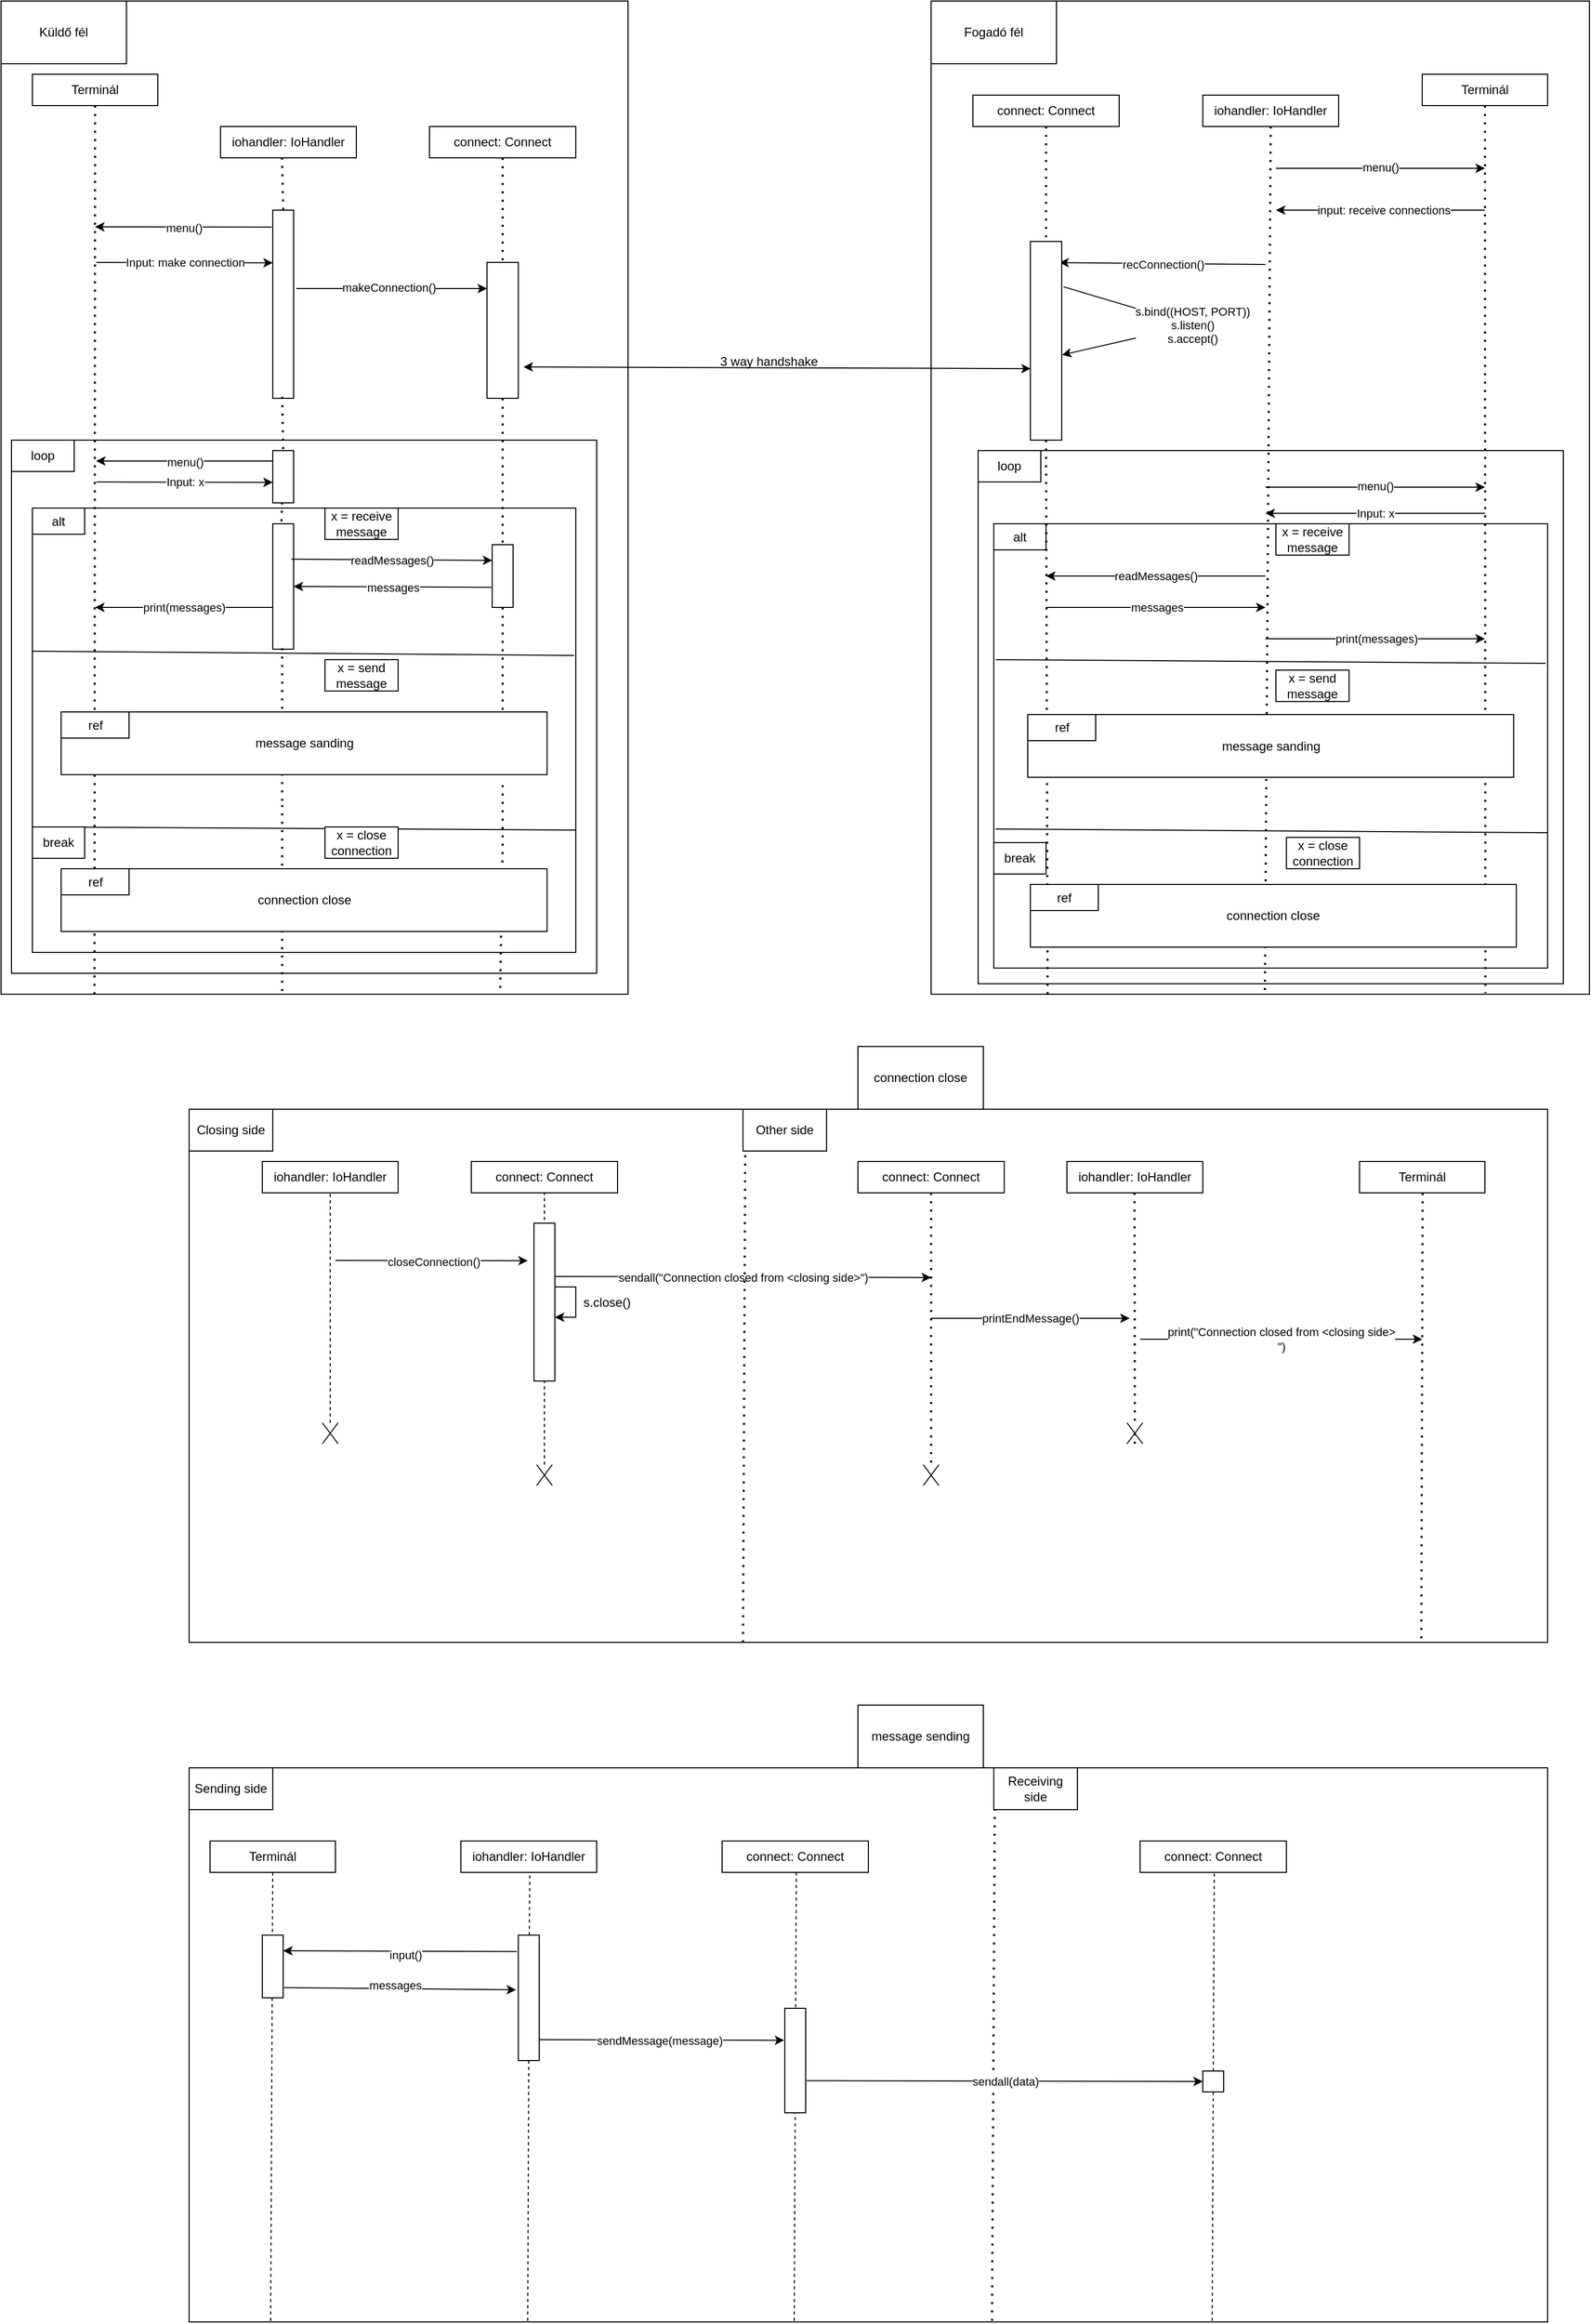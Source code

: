 <mxfile version="21.6.3" type="device">
  <diagram name="1 oldal" id="bjglPSq-h_09pcXqKlRi">
    <mxGraphModel dx="2423" dy="797" grid="1" gridSize="10" guides="1" tooltips="1" connect="1" arrows="1" fold="1" page="1" pageScale="1" pageWidth="827" pageHeight="1169" math="0" shadow="0">
      <root>
        <mxCell id="0" />
        <mxCell id="1" parent="0" />
        <mxCell id="cQ1U2qkj2wgF4tQswfhA-1" value="" style="rounded=0;whiteSpace=wrap;html=1;" parent="1" vertex="1">
          <mxGeometry x="-200" y="40" width="600" height="950" as="geometry" />
        </mxCell>
        <mxCell id="cQ1U2qkj2wgF4tQswfhA-2" value="" style="rounded=0;whiteSpace=wrap;html=1;" parent="1" vertex="1">
          <mxGeometry x="690" y="40" width="630" height="950" as="geometry" />
        </mxCell>
        <mxCell id="cQ1U2qkj2wgF4tQswfhA-3" value="Küldő fél" style="rounded=0;whiteSpace=wrap;html=1;" parent="1" vertex="1">
          <mxGeometry x="-200" y="40" width="120" height="60" as="geometry" />
        </mxCell>
        <mxCell id="cQ1U2qkj2wgF4tQswfhA-4" value="Fogadó fél" style="rounded=0;whiteSpace=wrap;html=1;" parent="1" vertex="1">
          <mxGeometry x="690" y="40" width="120" height="60" as="geometry" />
        </mxCell>
        <mxCell id="cQ1U2qkj2wgF4tQswfhA-5" value="connect: Connect" style="rounded=0;whiteSpace=wrap;html=1;" parent="1" vertex="1">
          <mxGeometry x="730" y="130" width="140" height="30" as="geometry" />
        </mxCell>
        <mxCell id="cQ1U2qkj2wgF4tQswfhA-6" value="iohandler: IoHandler" style="rounded=0;whiteSpace=wrap;html=1;" parent="1" vertex="1">
          <mxGeometry x="950" y="130" width="130" height="30" as="geometry" />
        </mxCell>
        <mxCell id="cQ1U2qkj2wgF4tQswfhA-7" value="iohandler: IoHandler" style="rounded=0;whiteSpace=wrap;html=1;" parent="1" vertex="1">
          <mxGeometry x="10" y="160" width="130" height="30" as="geometry" />
        </mxCell>
        <mxCell id="cQ1U2qkj2wgF4tQswfhA-8" value="connect: Connect" style="rounded=0;whiteSpace=wrap;html=1;" parent="1" vertex="1">
          <mxGeometry x="210" y="160" width="140" height="30" as="geometry" />
        </mxCell>
        <mxCell id="cQ1U2qkj2wgF4tQswfhA-13" value="Terminál" style="rounded=0;whiteSpace=wrap;html=1;" parent="1" vertex="1">
          <mxGeometry x="-170" y="110" width="120" height="30" as="geometry" />
        </mxCell>
        <mxCell id="cQ1U2qkj2wgF4tQswfhA-14" value="Terminál" style="rounded=0;whiteSpace=wrap;html=1;" parent="1" vertex="1">
          <mxGeometry x="1160" y="110" width="120" height="30" as="geometry" />
        </mxCell>
        <mxCell id="cQ1U2qkj2wgF4tQswfhA-18" value="" style="endArrow=classic;html=1;rounded=0;exitX=-0.05;exitY=0.09;exitDx=0;exitDy=0;exitPerimeter=0;" parent="1" source="3G_LaX2ZvWMx2ix2AxAq-21" edge="1">
          <mxGeometry relative="1" as="geometry">
            <mxPoint x="70" y="250" as="sourcePoint" />
            <mxPoint x="-110" y="256" as="targetPoint" />
          </mxGeometry>
        </mxCell>
        <mxCell id="cQ1U2qkj2wgF4tQswfhA-19" value="Label" style="edgeLabel;resizable=0;html=1;align=center;verticalAlign=middle;" parent="cQ1U2qkj2wgF4tQswfhA-18" connectable="0" vertex="1">
          <mxGeometry relative="1" as="geometry" />
        </mxCell>
        <mxCell id="cQ1U2qkj2wgF4tQswfhA-20" value="menu()" style="edgeLabel;html=1;align=center;verticalAlign=middle;resizable=0;points=[];" parent="cQ1U2qkj2wgF4tQswfhA-18" vertex="1" connectable="0">
          <mxGeometry y="1" relative="1" as="geometry">
            <mxPoint as="offset" />
          </mxGeometry>
        </mxCell>
        <mxCell id="cQ1U2qkj2wgF4tQswfhA-22" value="" style="endArrow=classic;html=1;rounded=0;exitX=1.124;exitY=0.134;exitDx=0;exitDy=0;exitPerimeter=0;entryX=0;entryY=0.5;entryDx=0;entryDy=0;" parent="1" edge="1">
          <mxGeometry relative="1" as="geometry">
            <mxPoint x="82.48" y="315.04" as="sourcePoint" />
            <mxPoint x="265" y="315" as="targetPoint" />
          </mxGeometry>
        </mxCell>
        <mxCell id="cQ1U2qkj2wgF4tQswfhA-23" value="Label" style="edgeLabel;resizable=0;html=1;align=center;verticalAlign=middle;" parent="cQ1U2qkj2wgF4tQswfhA-22" connectable="0" vertex="1">
          <mxGeometry relative="1" as="geometry" />
        </mxCell>
        <mxCell id="cQ1U2qkj2wgF4tQswfhA-25" value="makeConnection()" style="edgeLabel;html=1;align=center;verticalAlign=middle;resizable=0;points=[];" parent="cQ1U2qkj2wgF4tQswfhA-22" vertex="1" connectable="0">
          <mxGeometry x="-0.002" y="1" relative="1" as="geometry">
            <mxPoint x="-3" as="offset" />
          </mxGeometry>
        </mxCell>
        <mxCell id="cQ1U2qkj2wgF4tQswfhA-32" value="" style="endArrow=classic;html=1;rounded=0;entryX=-0.061;entryY=0.09;entryDx=0;entryDy=0;entryPerimeter=0;" parent="1" edge="1">
          <mxGeometry relative="1" as="geometry">
            <mxPoint x="-108.78" y="290" as="sourcePoint" />
            <mxPoint x="60.0" y="290.4" as="targetPoint" />
          </mxGeometry>
        </mxCell>
        <mxCell id="cQ1U2qkj2wgF4tQswfhA-33" value="Input: make connection" style="edgeLabel;resizable=0;html=1;align=center;verticalAlign=middle;" parent="cQ1U2qkj2wgF4tQswfhA-32" connectable="0" vertex="1">
          <mxGeometry relative="1" as="geometry" />
        </mxCell>
        <mxCell id="cQ1U2qkj2wgF4tQswfhA-36" value="" style="endArrow=none;dashed=1;html=1;dashPattern=1 3;strokeWidth=2;rounded=0;exitX=0.5;exitY=1;exitDx=0;exitDy=0;entryX=0.5;entryY=0;entryDx=0;entryDy=0;" parent="1" source="cQ1U2qkj2wgF4tQswfhA-8" edge="1">
          <mxGeometry width="50" height="50" relative="1" as="geometry">
            <mxPoint x="280" y="190" as="sourcePoint" />
            <mxPoint x="280" y="300" as="targetPoint" />
          </mxGeometry>
        </mxCell>
        <mxCell id="3G_LaX2ZvWMx2ix2AxAq-1" value="" style="endArrow=none;dashed=1;html=1;dashPattern=1 3;strokeWidth=2;rounded=0;exitX=0.5;exitY=1;exitDx=0;exitDy=0;entryX=0.8;entryY=0.94;entryDx=0;entryDy=0;entryPerimeter=0;" parent="1" target="cQ1U2qkj2wgF4tQswfhA-38" edge="1">
          <mxGeometry width="50" height="50" relative="1" as="geometry">
            <mxPoint x="280" y="330" as="sourcePoint" />
            <mxPoint x="280" y="830" as="targetPoint" />
          </mxGeometry>
        </mxCell>
        <mxCell id="cQ1U2qkj2wgF4tQswfhA-38" value="" style="rounded=0;whiteSpace=wrap;html=1;" parent="1" vertex="1">
          <mxGeometry x="265" y="290" width="30" height="130" as="geometry" />
        </mxCell>
        <mxCell id="3G_LaX2ZvWMx2ix2AxAq-2" value="" style="endArrow=classic;html=1;rounded=0;" parent="1" edge="1">
          <mxGeometry relative="1" as="geometry">
            <mxPoint x="1020" y="200" as="sourcePoint" />
            <mxPoint x="1220" y="200" as="targetPoint" />
          </mxGeometry>
        </mxCell>
        <mxCell id="3G_LaX2ZvWMx2ix2AxAq-3" value="Label" style="edgeLabel;resizable=0;html=1;align=center;verticalAlign=middle;" parent="3G_LaX2ZvWMx2ix2AxAq-2" connectable="0" vertex="1">
          <mxGeometry relative="1" as="geometry" />
        </mxCell>
        <mxCell id="3G_LaX2ZvWMx2ix2AxAq-4" value="menu()" style="edgeLabel;html=1;align=center;verticalAlign=middle;resizable=0;points=[];" parent="3G_LaX2ZvWMx2ix2AxAq-2" vertex="1" connectable="0">
          <mxGeometry y="1" relative="1" as="geometry">
            <mxPoint as="offset" />
          </mxGeometry>
        </mxCell>
        <mxCell id="3G_LaX2ZvWMx2ix2AxAq-5" value="" style="endArrow=classic;html=1;rounded=0;" parent="1" edge="1">
          <mxGeometry relative="1" as="geometry">
            <mxPoint x="1220" y="240" as="sourcePoint" />
            <mxPoint x="1020" y="240" as="targetPoint" />
          </mxGeometry>
        </mxCell>
        <mxCell id="3G_LaX2ZvWMx2ix2AxAq-6" value="Label" style="edgeLabel;resizable=0;html=1;align=center;verticalAlign=middle;" parent="3G_LaX2ZvWMx2ix2AxAq-5" connectable="0" vertex="1">
          <mxGeometry relative="1" as="geometry" />
        </mxCell>
        <mxCell id="3G_LaX2ZvWMx2ix2AxAq-7" value="input: receive connections" style="edgeLabel;html=1;align=center;verticalAlign=middle;resizable=0;points=[];" parent="3G_LaX2ZvWMx2ix2AxAq-5" vertex="1" connectable="0">
          <mxGeometry x="-0.025" relative="1" as="geometry">
            <mxPoint as="offset" />
          </mxGeometry>
        </mxCell>
        <mxCell id="3G_LaX2ZvWMx2ix2AxAq-8" value="" style="endArrow=classic;html=1;rounded=0;entryX=0.929;entryY=0.106;entryDx=0;entryDy=0;entryPerimeter=0;" parent="1" target="3G_LaX2ZvWMx2ix2AxAq-11" edge="1">
          <mxGeometry relative="1" as="geometry">
            <mxPoint x="1010" y="292" as="sourcePoint" />
            <mxPoint x="820" y="280" as="targetPoint" />
          </mxGeometry>
        </mxCell>
        <mxCell id="3G_LaX2ZvWMx2ix2AxAq-9" value="Label" style="edgeLabel;resizable=0;html=1;align=center;verticalAlign=middle;" parent="3G_LaX2ZvWMx2ix2AxAq-8" connectable="0" vertex="1">
          <mxGeometry relative="1" as="geometry" />
        </mxCell>
        <mxCell id="3G_LaX2ZvWMx2ix2AxAq-10" value="recConnection()" style="edgeLabel;html=1;align=center;verticalAlign=middle;resizable=0;points=[];" parent="3G_LaX2ZvWMx2ix2AxAq-8" vertex="1" connectable="0">
          <mxGeometry x="-0.002" y="1" relative="1" as="geometry">
            <mxPoint as="offset" />
          </mxGeometry>
        </mxCell>
        <mxCell id="3G_LaX2ZvWMx2ix2AxAq-12" value="" style="endArrow=none;dashed=1;html=1;dashPattern=1 3;strokeWidth=2;rounded=0;exitX=0.5;exitY=1;exitDx=0;exitDy=0;entryX=0.5;entryY=0;entryDx=0;entryDy=0;" parent="1" source="cQ1U2qkj2wgF4tQswfhA-5" target="3G_LaX2ZvWMx2ix2AxAq-11" edge="1">
          <mxGeometry width="50" height="50" relative="1" as="geometry">
            <mxPoint x="800" y="160" as="sourcePoint" />
            <mxPoint x="800" y="810" as="targetPoint" />
          </mxGeometry>
        </mxCell>
        <mxCell id="3G_LaX2ZvWMx2ix2AxAq-11" value="" style="rounded=0;whiteSpace=wrap;html=1;" parent="1" vertex="1">
          <mxGeometry x="785" y="270" width="30" height="190" as="geometry" />
        </mxCell>
        <mxCell id="3G_LaX2ZvWMx2ix2AxAq-15" value="" style="endArrow=classic;html=1;rounded=0;exitX=1.057;exitY=0.228;exitDx=0;exitDy=0;exitPerimeter=0;entryX=1.01;entryY=0.571;entryDx=0;entryDy=0;entryPerimeter=0;" parent="1" source="3G_LaX2ZvWMx2ix2AxAq-11" target="3G_LaX2ZvWMx2ix2AxAq-11" edge="1">
          <mxGeometry relative="1" as="geometry">
            <mxPoint x="510" y="290" as="sourcePoint" />
            <mxPoint x="610" y="290" as="targetPoint" />
            <Array as="points">
              <mxPoint x="940" y="350" />
            </Array>
          </mxGeometry>
        </mxCell>
        <mxCell id="3G_LaX2ZvWMx2ix2AxAq-16" value="s.bind((HOST, PORT))&lt;br&gt;s.listen()&lt;br&gt;s.accept()" style="edgeLabel;resizable=0;html=1;align=center;verticalAlign=middle;" parent="3G_LaX2ZvWMx2ix2AxAq-15" connectable="0" vertex="1">
          <mxGeometry relative="1" as="geometry" />
        </mxCell>
        <mxCell id="3G_LaX2ZvWMx2ix2AxAq-17" value="" style="endArrow=classic;startArrow=classic;html=1;rounded=0;entryX=0.01;entryY=0.64;entryDx=0;entryDy=0;entryPerimeter=0;" parent="1" target="3G_LaX2ZvWMx2ix2AxAq-11" edge="1">
          <mxGeometry width="50" height="50" relative="1" as="geometry">
            <mxPoint x="300" y="390" as="sourcePoint" />
            <mxPoint x="780" y="393" as="targetPoint" />
          </mxGeometry>
        </mxCell>
        <mxCell id="3G_LaX2ZvWMx2ix2AxAq-18" value="3 way handshake" style="text;html=1;strokeColor=none;fillColor=none;align=center;verticalAlign=middle;whiteSpace=wrap;rounded=0;" parent="1" vertex="1">
          <mxGeometry x="480" y="370" width="110" height="30" as="geometry" />
        </mxCell>
        <mxCell id="3G_LaX2ZvWMx2ix2AxAq-22" value="" style="endArrow=none;dashed=1;html=1;dashPattern=1 3;strokeWidth=2;rounded=0;exitX=0.453;exitY=0.992;exitDx=0;exitDy=0;exitPerimeter=0;entryX=0.5;entryY=0;entryDx=0;entryDy=0;" parent="1" source="cQ1U2qkj2wgF4tQswfhA-7" target="3G_LaX2ZvWMx2ix2AxAq-21" edge="1">
          <mxGeometry width="50" height="50" relative="1" as="geometry">
            <mxPoint x="69" y="190" as="sourcePoint" />
            <mxPoint x="69" y="839.68" as="targetPoint" />
          </mxGeometry>
        </mxCell>
        <mxCell id="3G_LaX2ZvWMx2ix2AxAq-21" value="" style="rounded=0;whiteSpace=wrap;html=1;" parent="1" vertex="1">
          <mxGeometry x="60" y="240" width="20" height="180" as="geometry" />
        </mxCell>
        <mxCell id="3G_LaX2ZvWMx2ix2AxAq-35" value="" style="rounded=0;whiteSpace=wrap;html=1;" parent="1" vertex="1">
          <mxGeometry x="-190" y="460" width="560" height="510" as="geometry" />
        </mxCell>
        <mxCell id="3G_LaX2ZvWMx2ix2AxAq-36" value="loop" style="rounded=0;whiteSpace=wrap;html=1;" parent="1" vertex="1">
          <mxGeometry x="-190" y="460" width="60" height="30" as="geometry" />
        </mxCell>
        <mxCell id="3G_LaX2ZvWMx2ix2AxAq-39" value="" style="endArrow=none;dashed=1;html=1;dashPattern=1 3;strokeWidth=2;rounded=0;exitX=0.453;exitY=0.992;exitDx=0;exitDy=0;exitPerimeter=0;entryX=0.178;entryY=0.952;entryDx=0;entryDy=0;entryPerimeter=0;" parent="1" source="3G_LaX2ZvWMx2ix2AxAq-21" target="3G_LaX2ZvWMx2ix2AxAq-38" edge="1">
          <mxGeometry width="50" height="50" relative="1" as="geometry">
            <mxPoint x="69" y="419" as="sourcePoint" />
            <mxPoint x="69" y="839.68" as="targetPoint" />
            <Array as="points">
              <mxPoint x="70" y="470" />
            </Array>
          </mxGeometry>
        </mxCell>
        <mxCell id="3G_LaX2ZvWMx2ix2AxAq-38" value="" style="rounded=0;whiteSpace=wrap;html=1;" parent="1" vertex="1">
          <mxGeometry x="60" y="470" width="20" height="50" as="geometry" />
        </mxCell>
        <mxCell id="3G_LaX2ZvWMx2ix2AxAq-40" value="" style="endArrow=classic;html=1;rounded=0;exitX=-0.05;exitY=0.09;exitDx=0;exitDy=0;exitPerimeter=0;" parent="1" edge="1">
          <mxGeometry relative="1" as="geometry">
            <mxPoint x="60" y="480" as="sourcePoint" />
            <mxPoint x="-109" y="480" as="targetPoint" />
          </mxGeometry>
        </mxCell>
        <mxCell id="3G_LaX2ZvWMx2ix2AxAq-41" value="Label" style="edgeLabel;resizable=0;html=1;align=center;verticalAlign=middle;" parent="3G_LaX2ZvWMx2ix2AxAq-40" connectable="0" vertex="1">
          <mxGeometry relative="1" as="geometry" />
        </mxCell>
        <mxCell id="3G_LaX2ZvWMx2ix2AxAq-42" value="menu()" style="edgeLabel;html=1;align=center;verticalAlign=middle;resizable=0;points=[];" parent="3G_LaX2ZvWMx2ix2AxAq-40" vertex="1" connectable="0">
          <mxGeometry y="1" relative="1" as="geometry">
            <mxPoint as="offset" />
          </mxGeometry>
        </mxCell>
        <mxCell id="3G_LaX2ZvWMx2ix2AxAq-43" value="" style="endArrow=classic;html=1;rounded=0;entryX=-0.061;entryY=0.09;entryDx=0;entryDy=0;entryPerimeter=0;" parent="1" edge="1">
          <mxGeometry relative="1" as="geometry">
            <mxPoint x="-108.78" y="500" as="sourcePoint" />
            <mxPoint x="60.0" y="500.4" as="targetPoint" />
          </mxGeometry>
        </mxCell>
        <mxCell id="3G_LaX2ZvWMx2ix2AxAq-44" value="Input: x" style="edgeLabel;resizable=0;html=1;align=center;verticalAlign=middle;" parent="3G_LaX2ZvWMx2ix2AxAq-43" connectable="0" vertex="1">
          <mxGeometry relative="1" as="geometry" />
        </mxCell>
        <mxCell id="3G_LaX2ZvWMx2ix2AxAq-45" value="" style="rounded=0;whiteSpace=wrap;html=1;" parent="1" vertex="1">
          <mxGeometry x="-170" y="525" width="520" height="425" as="geometry" />
        </mxCell>
        <mxCell id="cQ1U2qkj2wgF4tQswfhA-15" value="" style="endArrow=none;dashed=1;html=1;dashPattern=1 3;strokeWidth=2;rounded=0;exitX=0.5;exitY=1;exitDx=0;exitDy=0;entryX=0.149;entryY=1.001;entryDx=0;entryDy=0;entryPerimeter=0;" parent="1" source="cQ1U2qkj2wgF4tQswfhA-13" target="cQ1U2qkj2wgF4tQswfhA-1" edge="1">
          <mxGeometry width="50" height="50" relative="1" as="geometry">
            <mxPoint x="79" y="200" as="sourcePoint" />
            <mxPoint x="79" y="849.68" as="targetPoint" />
          </mxGeometry>
        </mxCell>
        <mxCell id="3G_LaX2ZvWMx2ix2AxAq-46" value="" style="endArrow=none;html=1;rounded=0;exitX=0.001;exitY=0.338;exitDx=0;exitDy=0;exitPerimeter=0;entryX=0.998;entryY=0.348;entryDx=0;entryDy=0;entryPerimeter=0;" parent="1" edge="1">
          <mxGeometry width="50" height="50" relative="1" as="geometry">
            <mxPoint x="-170.0" y="661.89" as="sourcePoint" />
            <mxPoint x="348.44" y="665.94" as="targetPoint" />
          </mxGeometry>
        </mxCell>
        <mxCell id="3G_LaX2ZvWMx2ix2AxAq-47" value="" style="endArrow=none;html=1;rounded=0;exitX=0.001;exitY=0.338;exitDx=0;exitDy=0;exitPerimeter=0;entryX=0.998;entryY=0.348;entryDx=0;entryDy=0;entryPerimeter=0;" parent="1" edge="1">
          <mxGeometry width="50" height="50" relative="1" as="geometry">
            <mxPoint x="-168" y="830" as="sourcePoint" />
            <mxPoint x="350" y="833" as="targetPoint" />
          </mxGeometry>
        </mxCell>
        <mxCell id="3G_LaX2ZvWMx2ix2AxAq-48" value="alt" style="rounded=0;whiteSpace=wrap;html=1;" parent="1" vertex="1">
          <mxGeometry x="-170" y="525" width="50" height="25" as="geometry" />
        </mxCell>
        <mxCell id="3G_LaX2ZvWMx2ix2AxAq-50" value="x = receive message" style="rounded=0;whiteSpace=wrap;html=1;" parent="1" vertex="1">
          <mxGeometry x="110" y="525" width="70" height="30" as="geometry" />
        </mxCell>
        <mxCell id="3G_LaX2ZvWMx2ix2AxAq-51" value="x = send message" style="rounded=0;whiteSpace=wrap;html=1;" parent="1" vertex="1">
          <mxGeometry x="110" y="670" width="70" height="30" as="geometry" />
        </mxCell>
        <mxCell id="3G_LaX2ZvWMx2ix2AxAq-52" value="x = close connection" style="rounded=0;whiteSpace=wrap;html=1;" parent="1" vertex="1">
          <mxGeometry x="110" y="830" width="70" height="30" as="geometry" />
        </mxCell>
        <mxCell id="3G_LaX2ZvWMx2ix2AxAq-54" value="" style="endArrow=none;dashed=1;html=1;dashPattern=1 3;strokeWidth=2;rounded=0;exitX=0.453;exitY=0.992;exitDx=0;exitDy=0;exitPerimeter=0;" parent="1" edge="1">
          <mxGeometry width="50" height="50" relative="1" as="geometry">
            <mxPoint x="69.06" y="809.04" as="sourcePoint" />
            <mxPoint x="69" y="990" as="targetPoint" />
          </mxGeometry>
        </mxCell>
        <mxCell id="3G_LaX2ZvWMx2ix2AxAq-59" value="break" style="rounded=0;whiteSpace=wrap;html=1;" parent="1" vertex="1">
          <mxGeometry x="-170" y="830" width="50" height="30" as="geometry" />
        </mxCell>
        <mxCell id="3G_LaX2ZvWMx2ix2AxAq-62" value="" style="endArrow=none;dashed=1;html=1;dashPattern=1 3;strokeWidth=2;rounded=0;exitX=0.453;exitY=0.992;exitDx=0;exitDy=0;exitPerimeter=0;entryX=0.178;entryY=0.952;entryDx=0;entryDy=0;entryPerimeter=0;" parent="1" source="3G_LaX2ZvWMx2ix2AxAq-38" target="3G_LaX2ZvWMx2ix2AxAq-61" edge="1">
          <mxGeometry width="50" height="50" relative="1" as="geometry">
            <mxPoint x="69" y="520" as="sourcePoint" />
            <mxPoint x="69" y="917" as="targetPoint" />
          </mxGeometry>
        </mxCell>
        <mxCell id="3G_LaX2ZvWMx2ix2AxAq-61" value="" style="rounded=0;whiteSpace=wrap;html=1;" parent="1" vertex="1">
          <mxGeometry x="60" y="540" width="20" height="120" as="geometry" />
        </mxCell>
        <mxCell id="3G_LaX2ZvWMx2ix2AxAq-66" value="" style="endArrow=classic;html=1;rounded=0;exitX=0.893;exitY=0.282;exitDx=0;exitDy=0;exitPerimeter=0;entryX=0;entryY=0.25;entryDx=0;entryDy=0;" parent="1" source="3G_LaX2ZvWMx2ix2AxAq-61" target="3G_LaX2ZvWMx2ix2AxAq-77" edge="1">
          <mxGeometry relative="1" as="geometry">
            <mxPoint x="360" y="560" as="sourcePoint" />
            <mxPoint x="280" y="574" as="targetPoint" />
          </mxGeometry>
        </mxCell>
        <mxCell id="3G_LaX2ZvWMx2ix2AxAq-67" value="readMessages()" style="edgeLabel;resizable=0;html=1;align=center;verticalAlign=middle;" parent="3G_LaX2ZvWMx2ix2AxAq-66" connectable="0" vertex="1">
          <mxGeometry relative="1" as="geometry" />
        </mxCell>
        <mxCell id="3G_LaX2ZvWMx2ix2AxAq-68" value="" style="endArrow=classic;html=1;rounded=0;entryX=1;entryY=0.5;entryDx=0;entryDy=0;exitX=-0.036;exitY=0.679;exitDx=0;exitDy=0;exitPerimeter=0;" parent="1" source="3G_LaX2ZvWMx2ix2AxAq-77" target="3G_LaX2ZvWMx2ix2AxAq-61" edge="1">
          <mxGeometry relative="1" as="geometry">
            <mxPoint x="280" y="600" as="sourcePoint" />
            <mxPoint x="460" y="560" as="targetPoint" />
          </mxGeometry>
        </mxCell>
        <mxCell id="3G_LaX2ZvWMx2ix2AxAq-69" value="Label" style="edgeLabel;resizable=0;html=1;align=center;verticalAlign=middle;" parent="3G_LaX2ZvWMx2ix2AxAq-68" connectable="0" vertex="1">
          <mxGeometry relative="1" as="geometry" />
        </mxCell>
        <mxCell id="3G_LaX2ZvWMx2ix2AxAq-70" value="messages" style="edgeLabel;html=1;align=center;verticalAlign=middle;resizable=0;points=[];" parent="3G_LaX2ZvWMx2ix2AxAq-68" vertex="1" connectable="0">
          <mxGeometry x="0.004" relative="1" as="geometry">
            <mxPoint as="offset" />
          </mxGeometry>
        </mxCell>
        <mxCell id="3G_LaX2ZvWMx2ix2AxAq-74" value="" style="endArrow=classic;html=1;rounded=0;entryX=1;entryY=0.5;entryDx=0;entryDy=0;" parent="1" edge="1">
          <mxGeometry relative="1" as="geometry">
            <mxPoint x="60" y="620" as="sourcePoint" />
            <mxPoint x="-110" y="620" as="targetPoint" />
          </mxGeometry>
        </mxCell>
        <mxCell id="3G_LaX2ZvWMx2ix2AxAq-75" value="Label" style="edgeLabel;resizable=0;html=1;align=center;verticalAlign=middle;" parent="3G_LaX2ZvWMx2ix2AxAq-74" connectable="0" vertex="1">
          <mxGeometry relative="1" as="geometry" />
        </mxCell>
        <mxCell id="3G_LaX2ZvWMx2ix2AxAq-76" value="print(messages)" style="edgeLabel;html=1;align=center;verticalAlign=middle;resizable=0;points=[];" parent="3G_LaX2ZvWMx2ix2AxAq-74" vertex="1" connectable="0">
          <mxGeometry x="0.004" relative="1" as="geometry">
            <mxPoint as="offset" />
          </mxGeometry>
        </mxCell>
        <mxCell id="3G_LaX2ZvWMx2ix2AxAq-78" value="" style="endArrow=none;dashed=1;html=1;dashPattern=1 3;strokeWidth=2;rounded=0;exitX=0.5;exitY=1;exitDx=0;exitDy=0;entryX=0.5;entryY=0;entryDx=0;entryDy=0;" parent="1" source="cQ1U2qkj2wgF4tQswfhA-38" target="3G_LaX2ZvWMx2ix2AxAq-77" edge="1">
          <mxGeometry width="50" height="50" relative="1" as="geometry">
            <mxPoint x="280" y="420" as="sourcePoint" />
            <mxPoint x="280" y="933" as="targetPoint" />
          </mxGeometry>
        </mxCell>
        <mxCell id="3G_LaX2ZvWMx2ix2AxAq-77" value="" style="rounded=0;whiteSpace=wrap;html=1;" parent="1" vertex="1">
          <mxGeometry x="270" y="560" width="20" height="60" as="geometry" />
        </mxCell>
        <mxCell id="3G_LaX2ZvWMx2ix2AxAq-80" value="" style="endArrow=none;dashed=1;html=1;dashPattern=1 3;strokeWidth=2;rounded=0;exitX=0.453;exitY=0.992;exitDx=0;exitDy=0;exitPerimeter=0;" parent="1" source="3G_LaX2ZvWMx2ix2AxAq-61" edge="1">
          <mxGeometry width="50" height="50" relative="1" as="geometry">
            <mxPoint x="69" y="659" as="sourcePoint" />
            <mxPoint x="69" y="810" as="targetPoint" />
          </mxGeometry>
        </mxCell>
        <mxCell id="3G_LaX2ZvWMx2ix2AxAq-84" value="" style="endArrow=none;dashed=1;html=1;dashPattern=1 3;strokeWidth=2;rounded=0;exitX=0.5;exitY=1;exitDx=0;exitDy=0;entryX=0.5;entryY=0;entryDx=0;entryDy=0;" parent="1" source="3G_LaX2ZvWMx2ix2AxAq-77" edge="1">
          <mxGeometry width="50" height="50" relative="1" as="geometry">
            <mxPoint x="280" y="620" as="sourcePoint" />
            <mxPoint x="280" y="730" as="targetPoint" />
          </mxGeometry>
        </mxCell>
        <mxCell id="3G_LaX2ZvWMx2ix2AxAq-96" value="" style="endArrow=none;dashed=1;html=1;dashPattern=1 3;strokeWidth=2;rounded=0;exitX=0.5;exitY=1;exitDx=0;exitDy=0;entryX=0.796;entryY=0.998;entryDx=0;entryDy=0;entryPerimeter=0;" parent="1" edge="1" target="cQ1U2qkj2wgF4tQswfhA-1">
          <mxGeometry width="50" height="50" relative="1" as="geometry">
            <mxPoint x="280" y="790" as="sourcePoint" />
            <mxPoint x="280" y="950" as="targetPoint" />
            <Array as="points">
              <mxPoint x="280" y="850" />
            </Array>
          </mxGeometry>
        </mxCell>
        <mxCell id="3G_LaX2ZvWMx2ix2AxAq-103" value="" style="rounded=0;whiteSpace=wrap;html=1;" parent="1" vertex="1">
          <mxGeometry x="735" y="470" width="560" height="510" as="geometry" />
        </mxCell>
        <mxCell id="3G_LaX2ZvWMx2ix2AxAq-104" value="loop" style="rounded=0;whiteSpace=wrap;html=1;" parent="1" vertex="1">
          <mxGeometry x="735" y="470" width="60" height="30" as="geometry" />
        </mxCell>
        <mxCell id="3G_LaX2ZvWMx2ix2AxAq-105" value="" style="endArrow=classic;html=1;rounded=0;" parent="1" edge="1">
          <mxGeometry relative="1" as="geometry">
            <mxPoint x="1010" y="505" as="sourcePoint" />
            <mxPoint x="1220" y="505" as="targetPoint" />
          </mxGeometry>
        </mxCell>
        <mxCell id="3G_LaX2ZvWMx2ix2AxAq-106" value="Label" style="edgeLabel;resizable=0;html=1;align=center;verticalAlign=middle;" parent="3G_LaX2ZvWMx2ix2AxAq-105" connectable="0" vertex="1">
          <mxGeometry relative="1" as="geometry" />
        </mxCell>
        <mxCell id="3G_LaX2ZvWMx2ix2AxAq-107" value="menu()" style="edgeLabel;html=1;align=center;verticalAlign=middle;resizable=0;points=[];" parent="3G_LaX2ZvWMx2ix2AxAq-105" vertex="1" connectable="0">
          <mxGeometry y="1" relative="1" as="geometry">
            <mxPoint as="offset" />
          </mxGeometry>
        </mxCell>
        <mxCell id="3G_LaX2ZvWMx2ix2AxAq-108" value="" style="endArrow=classic;html=1;rounded=0;" parent="1" edge="1">
          <mxGeometry relative="1" as="geometry">
            <mxPoint x="1220" y="530" as="sourcePoint" />
            <mxPoint x="1010" y="530" as="targetPoint" />
          </mxGeometry>
        </mxCell>
        <mxCell id="3G_LaX2ZvWMx2ix2AxAq-109" value="Input: x" style="edgeLabel;resizable=0;html=1;align=center;verticalAlign=middle;" parent="3G_LaX2ZvWMx2ix2AxAq-108" connectable="0" vertex="1">
          <mxGeometry relative="1" as="geometry" />
        </mxCell>
        <mxCell id="3G_LaX2ZvWMx2ix2AxAq-110" value="" style="rounded=0;whiteSpace=wrap;html=1;" parent="1" vertex="1">
          <mxGeometry x="750" y="540" width="530" height="425" as="geometry" />
        </mxCell>
        <mxCell id="3G_LaX2ZvWMx2ix2AxAq-111" value="alt" style="rounded=0;whiteSpace=wrap;html=1;" parent="1" vertex="1">
          <mxGeometry x="750" y="540" width="50" height="25" as="geometry" />
        </mxCell>
        <mxCell id="3G_LaX2ZvWMx2ix2AxAq-112" value="break" style="rounded=0;whiteSpace=wrap;html=1;" parent="1" vertex="1">
          <mxGeometry x="750" y="845" width="50" height="30" as="geometry" />
        </mxCell>
        <mxCell id="cQ1U2qkj2wgF4tQswfhA-11" value="" style="endArrow=none;dashed=1;html=1;dashPattern=1 3;strokeWidth=2;rounded=0;exitX=0.5;exitY=1;exitDx=0;exitDy=0;entryX=0.177;entryY=1;entryDx=0;entryDy=0;entryPerimeter=0;" parent="1" source="3G_LaX2ZvWMx2ix2AxAq-11" target="cQ1U2qkj2wgF4tQswfhA-2" edge="1">
          <mxGeometry width="50" height="50" relative="1" as="geometry">
            <mxPoint x="9" y="170" as="sourcePoint" />
            <mxPoint x="9" y="860" as="targetPoint" />
          </mxGeometry>
        </mxCell>
        <mxCell id="cQ1U2qkj2wgF4tQswfhA-12" value="" style="endArrow=none;dashed=1;html=1;dashPattern=1 3;strokeWidth=2;rounded=0;exitX=0.5;exitY=1;exitDx=0;exitDy=0;entryX=0.507;entryY=0.999;entryDx=0;entryDy=0;entryPerimeter=0;" parent="1" source="cQ1U2qkj2wgF4tQswfhA-6" target="cQ1U2qkj2wgF4tQswfhA-2" edge="1">
          <mxGeometry width="50" height="50" relative="1" as="geometry">
            <mxPoint x="740" y="160" as="sourcePoint" />
            <mxPoint x="1010" y="829.6" as="targetPoint" />
          </mxGeometry>
        </mxCell>
        <mxCell id="cQ1U2qkj2wgF4tQswfhA-16" value="" style="endArrow=none;dashed=1;html=1;dashPattern=1 3;strokeWidth=2;rounded=0;exitX=0.5;exitY=1;exitDx=0;exitDy=0;entryX=0.842;entryY=0.999;entryDx=0;entryDy=0;entryPerimeter=0;" parent="1" source="cQ1U2qkj2wgF4tQswfhA-14" target="cQ1U2qkj2wgF4tQswfhA-2" edge="1">
          <mxGeometry width="50" height="50" relative="1" as="geometry">
            <mxPoint x="1025" y="160" as="sourcePoint" />
            <mxPoint x="1220" y="810" as="targetPoint" />
          </mxGeometry>
        </mxCell>
        <mxCell id="3G_LaX2ZvWMx2ix2AxAq-113" value="" style="endArrow=none;html=1;rounded=0;exitX=0.004;exitY=0.294;exitDx=0;exitDy=0;exitPerimeter=0;entryX=0.998;entryY=0.348;entryDx=0;entryDy=0;entryPerimeter=0;" parent="1" edge="1">
          <mxGeometry width="50" height="50" relative="1" as="geometry">
            <mxPoint x="751.84" y="670" as="sourcePoint" />
            <mxPoint x="1278.16" y="673.55" as="targetPoint" />
          </mxGeometry>
        </mxCell>
        <mxCell id="3G_LaX2ZvWMx2ix2AxAq-114" value="" style="endArrow=none;html=1;rounded=0;exitX=0.003;exitY=0.687;exitDx=0;exitDy=0;exitPerimeter=0;entryX=0.998;entryY=0.348;entryDx=0;entryDy=0;entryPerimeter=0;" parent="1" source="3G_LaX2ZvWMx2ix2AxAq-110" edge="1">
          <mxGeometry width="50" height="50" relative="1" as="geometry">
            <mxPoint x="762" y="832.56" as="sourcePoint" />
            <mxPoint x="1280" y="835.56" as="targetPoint" />
          </mxGeometry>
        </mxCell>
        <mxCell id="3G_LaX2ZvWMx2ix2AxAq-115" value="x = receive message" style="rounded=0;whiteSpace=wrap;html=1;" parent="1" vertex="1">
          <mxGeometry x="1020" y="540" width="70" height="30" as="geometry" />
        </mxCell>
        <mxCell id="3G_LaX2ZvWMx2ix2AxAq-116" value="x = send message" style="rounded=0;whiteSpace=wrap;html=1;" parent="1" vertex="1">
          <mxGeometry x="1020" y="680" width="70" height="30" as="geometry" />
        </mxCell>
        <mxCell id="3G_LaX2ZvWMx2ix2AxAq-117" value="x = close connection" style="rounded=0;whiteSpace=wrap;html=1;" parent="1" vertex="1">
          <mxGeometry x="1030" y="840" width="70" height="30" as="geometry" />
        </mxCell>
        <mxCell id="3G_LaX2ZvWMx2ix2AxAq-118" value="" style="endArrow=classic;html=1;rounded=0;" parent="1" edge="1">
          <mxGeometry relative="1" as="geometry">
            <mxPoint x="1010" y="590" as="sourcePoint" />
            <mxPoint x="800" y="590" as="targetPoint" />
          </mxGeometry>
        </mxCell>
        <mxCell id="3G_LaX2ZvWMx2ix2AxAq-119" value="readMessages()" style="edgeLabel;resizable=0;html=1;align=center;verticalAlign=middle;" parent="3G_LaX2ZvWMx2ix2AxAq-118" connectable="0" vertex="1">
          <mxGeometry relative="1" as="geometry" />
        </mxCell>
        <mxCell id="3G_LaX2ZvWMx2ix2AxAq-120" value="" style="endArrow=classic;html=1;rounded=0;" parent="1" edge="1">
          <mxGeometry relative="1" as="geometry">
            <mxPoint x="800" y="620" as="sourcePoint" />
            <mxPoint x="1010" y="620" as="targetPoint" />
          </mxGeometry>
        </mxCell>
        <mxCell id="3G_LaX2ZvWMx2ix2AxAq-121" value="Label" style="edgeLabel;resizable=0;html=1;align=center;verticalAlign=middle;" parent="3G_LaX2ZvWMx2ix2AxAq-120" connectable="0" vertex="1">
          <mxGeometry relative="1" as="geometry" />
        </mxCell>
        <mxCell id="3G_LaX2ZvWMx2ix2AxAq-122" value="messages" style="edgeLabel;html=1;align=center;verticalAlign=middle;resizable=0;points=[];" parent="3G_LaX2ZvWMx2ix2AxAq-120" vertex="1" connectable="0">
          <mxGeometry x="0.004" relative="1" as="geometry">
            <mxPoint as="offset" />
          </mxGeometry>
        </mxCell>
        <mxCell id="3G_LaX2ZvWMx2ix2AxAq-123" value="" style="endArrow=classic;html=1;rounded=0;" parent="1" edge="1">
          <mxGeometry relative="1" as="geometry">
            <mxPoint x="1010" y="650" as="sourcePoint" />
            <mxPoint x="1220" y="650" as="targetPoint" />
          </mxGeometry>
        </mxCell>
        <mxCell id="3G_LaX2ZvWMx2ix2AxAq-124" value="Label" style="edgeLabel;resizable=0;html=1;align=center;verticalAlign=middle;" parent="3G_LaX2ZvWMx2ix2AxAq-123" connectable="0" vertex="1">
          <mxGeometry relative="1" as="geometry" />
        </mxCell>
        <mxCell id="3G_LaX2ZvWMx2ix2AxAq-125" value="print(messages)" style="edgeLabel;html=1;align=center;verticalAlign=middle;resizable=0;points=[];" parent="3G_LaX2ZvWMx2ix2AxAq-123" vertex="1" connectable="0">
          <mxGeometry x="0.004" relative="1" as="geometry">
            <mxPoint as="offset" />
          </mxGeometry>
        </mxCell>
        <mxCell id="3G_LaX2ZvWMx2ix2AxAq-132" value="connection close" style="rounded=0;whiteSpace=wrap;html=1;" parent="1" vertex="1">
          <mxGeometry x="785" y="885" width="465" height="60" as="geometry" />
        </mxCell>
        <mxCell id="3G_LaX2ZvWMx2ix2AxAq-133" value="ref" style="rounded=0;whiteSpace=wrap;html=1;" parent="1" vertex="1">
          <mxGeometry x="785" y="885" width="65" height="25" as="geometry" />
        </mxCell>
        <mxCell id="3G_LaX2ZvWMx2ix2AxAq-134" value="" style="rounded=0;whiteSpace=wrap;html=1;" parent="1" vertex="1">
          <mxGeometry x="-20" y="1100" width="1300" height="510" as="geometry" />
        </mxCell>
        <mxCell id="3G_LaX2ZvWMx2ix2AxAq-135" value="connection close" style="rounded=0;whiteSpace=wrap;html=1;" parent="1" vertex="1">
          <mxGeometry x="620" y="1040" width="120" height="60" as="geometry" />
        </mxCell>
        <mxCell id="3G_LaX2ZvWMx2ix2AxAq-146" value="" style="endArrow=classic;html=1;rounded=0;" parent="1" edge="1">
          <mxGeometry relative="1" as="geometry">
            <mxPoint x="330" y="1260" as="sourcePoint" />
            <mxPoint x="690" y="1261" as="targetPoint" />
          </mxGeometry>
        </mxCell>
        <mxCell id="3G_LaX2ZvWMx2ix2AxAq-147" value="sendall(&quot;Connection closed from &amp;lt;closing side&amp;gt;&quot;)" style="edgeLabel;resizable=0;html=1;align=center;verticalAlign=middle;" parent="3G_LaX2ZvWMx2ix2AxAq-146" connectable="0" vertex="1">
          <mxGeometry relative="1" as="geometry" />
        </mxCell>
        <mxCell id="3G_LaX2ZvWMx2ix2AxAq-148" style="edgeStyle=orthogonalEdgeStyle;rounded=0;orthogonalLoop=1;jettySize=auto;html=1;" parent="1" source="3G_LaX2ZvWMx2ix2AxAq-145" target="3G_LaX2ZvWMx2ix2AxAq-145" edge="1">
          <mxGeometry relative="1" as="geometry">
            <Array as="points">
              <mxPoint x="350" y="1270" />
            </Array>
          </mxGeometry>
        </mxCell>
        <mxCell id="3G_LaX2ZvWMx2ix2AxAq-149" value="s.close()" style="text;html=1;strokeColor=none;fillColor=none;align=center;verticalAlign=middle;whiteSpace=wrap;rounded=0;" parent="1" vertex="1">
          <mxGeometry x="350" y="1270" width="60" height="30" as="geometry" />
        </mxCell>
        <mxCell id="3G_LaX2ZvWMx2ix2AxAq-150" value="iohandler: IoHandler" style="rounded=0;whiteSpace=wrap;html=1;" parent="1" vertex="1">
          <mxGeometry x="50" y="1150" width="130" height="30" as="geometry" />
        </mxCell>
        <mxCell id="3G_LaX2ZvWMx2ix2AxAq-151" value="connect: Connect" style="rounded=0;whiteSpace=wrap;html=1;" parent="1" vertex="1">
          <mxGeometry x="250" y="1150" width="140" height="30" as="geometry" />
        </mxCell>
        <mxCell id="3G_LaX2ZvWMx2ix2AxAq-154" value="" style="endArrow=none;dashed=1;html=1;rounded=0;entryX=0.5;entryY=1;entryDx=0;entryDy=0;" parent="1" target="3G_LaX2ZvWMx2ix2AxAq-151" edge="1">
          <mxGeometry width="50" height="50" relative="1" as="geometry">
            <mxPoint x="320" y="1440" as="sourcePoint" />
            <mxPoint x="360" y="1140" as="targetPoint" />
          </mxGeometry>
        </mxCell>
        <mxCell id="3G_LaX2ZvWMx2ix2AxAq-155" value="" style="endArrow=none;dashed=1;html=1;rounded=0;entryX=0.5;entryY=1;entryDx=0;entryDy=0;" parent="1" edge="1" target="3G_LaX2ZvWMx2ix2AxAq-150">
          <mxGeometry width="50" height="50" relative="1" as="geometry">
            <mxPoint x="115" y="1400" as="sourcePoint" />
            <mxPoint x="115.5" y="1199" as="targetPoint" />
          </mxGeometry>
        </mxCell>
        <mxCell id="3G_LaX2ZvWMx2ix2AxAq-159" value="connect: Connect" style="rounded=0;whiteSpace=wrap;html=1;" parent="1" vertex="1">
          <mxGeometry x="620" y="1150" width="140" height="30" as="geometry" />
        </mxCell>
        <mxCell id="3G_LaX2ZvWMx2ix2AxAq-160" value="" style="endArrow=none;dashed=1;html=1;dashPattern=1 3;strokeWidth=2;rounded=0;exitX=0.5;exitY=1;exitDx=0;exitDy=0;" parent="1" source="3G_LaX2ZvWMx2ix2AxAq-159" edge="1">
          <mxGeometry width="50" height="50" relative="1" as="geometry">
            <mxPoint x="690" y="1130" as="sourcePoint" />
            <mxPoint x="690" y="1440" as="targetPoint" />
          </mxGeometry>
        </mxCell>
        <mxCell id="3G_LaX2ZvWMx2ix2AxAq-161" value="" style="endArrow=none;dashed=1;html=1;dashPattern=1 3;strokeWidth=2;rounded=0;entryX=0.532;entryY=0;entryDx=0;entryDy=0;entryPerimeter=0;exitX=0.53;exitY=1;exitDx=0;exitDy=0;exitPerimeter=0;" parent="1" edge="1">
          <mxGeometry width="50" height="50" relative="1" as="geometry">
            <mxPoint x="510.0" y="1610" as="sourcePoint" />
            <mxPoint x="512.32" y="1100.0" as="targetPoint" />
          </mxGeometry>
        </mxCell>
        <mxCell id="3G_LaX2ZvWMx2ix2AxAq-162" value="Closing side" style="rounded=0;whiteSpace=wrap;html=1;" parent="1" vertex="1">
          <mxGeometry x="-20" y="1100" width="80" height="40" as="geometry" />
        </mxCell>
        <mxCell id="3G_LaX2ZvWMx2ix2AxAq-163" value="Other side" style="rounded=0;whiteSpace=wrap;html=1;" parent="1" vertex="1">
          <mxGeometry x="510" y="1100" width="80" height="40" as="geometry" />
        </mxCell>
        <mxCell id="3G_LaX2ZvWMx2ix2AxAq-145" value="" style="rounded=0;whiteSpace=wrap;html=1;" parent="1" vertex="1">
          <mxGeometry x="310" y="1209" width="20" height="151" as="geometry" />
        </mxCell>
        <mxCell id="3G_LaX2ZvWMx2ix2AxAq-164" value="" style="endArrow=classic;html=1;rounded=0;exitX=1;exitY=0.667;exitDx=0;exitDy=0;exitPerimeter=0;entryX=-0.05;entryY=0.303;entryDx=0;entryDy=0;entryPerimeter=0;" parent="1" edge="1">
          <mxGeometry relative="1" as="geometry">
            <mxPoint x="120" y="1244.66" as="sourcePoint" />
            <mxPoint x="304" y="1244.94" as="targetPoint" />
          </mxGeometry>
        </mxCell>
        <mxCell id="3G_LaX2ZvWMx2ix2AxAq-165" value="Label" style="edgeLabel;resizable=0;html=1;align=center;verticalAlign=middle;" parent="3G_LaX2ZvWMx2ix2AxAq-164" connectable="0" vertex="1">
          <mxGeometry relative="1" as="geometry" />
        </mxCell>
        <mxCell id="3G_LaX2ZvWMx2ix2AxAq-166" value="closeConnection()" style="edgeLabel;html=1;align=center;verticalAlign=middle;resizable=0;points=[];" parent="3G_LaX2ZvWMx2ix2AxAq-164" vertex="1" connectable="0">
          <mxGeometry x="0.017" y="-1" relative="1" as="geometry">
            <mxPoint as="offset" />
          </mxGeometry>
        </mxCell>
        <mxCell id="XGNKwXr2oOWdFnUAu-nK-1" value="iohandler: IoHandler" style="rounded=0;whiteSpace=wrap;html=1;" vertex="1" parent="1">
          <mxGeometry x="820" y="1150" width="130" height="30" as="geometry" />
        </mxCell>
        <mxCell id="XGNKwXr2oOWdFnUAu-nK-2" value="Terminál" style="rounded=0;whiteSpace=wrap;html=1;" vertex="1" parent="1">
          <mxGeometry x="1100" y="1150" width="120" height="30" as="geometry" />
        </mxCell>
        <mxCell id="XGNKwXr2oOWdFnUAu-nK-3" value="" style="endArrow=none;dashed=1;html=1;dashPattern=1 3;strokeWidth=2;rounded=0;exitX=0.5;exitY=1;exitDx=0;exitDy=0;" edge="1" parent="1" source="XGNKwXr2oOWdFnUAu-nK-15">
          <mxGeometry width="50" height="50" relative="1" as="geometry">
            <mxPoint x="884.66" y="1180" as="sourcePoint" />
            <mxPoint x="885" y="1410" as="targetPoint" />
          </mxGeometry>
        </mxCell>
        <mxCell id="XGNKwXr2oOWdFnUAu-nK-4" value="" style="endArrow=none;dashed=1;html=1;dashPattern=1 3;strokeWidth=2;rounded=0;exitX=0.908;exitY=0.157;exitDx=0;exitDy=0;entryX=0.907;entryY=1.004;entryDx=0;entryDy=0;entryPerimeter=0;exitPerimeter=0;" edge="1" parent="1" source="3G_LaX2ZvWMx2ix2AxAq-134" target="3G_LaX2ZvWMx2ix2AxAq-134">
          <mxGeometry width="50" height="50" relative="1" as="geometry">
            <mxPoint x="1075" y="1180" as="sourcePoint" />
            <mxPoint x="1075" y="1530" as="targetPoint" />
          </mxGeometry>
        </mxCell>
        <mxCell id="XGNKwXr2oOWdFnUAu-nK-5" value="" style="endArrow=classic;html=1;rounded=0;" edge="1" parent="1">
          <mxGeometry relative="1" as="geometry">
            <mxPoint x="690" y="1300" as="sourcePoint" />
            <mxPoint x="880" y="1300" as="targetPoint" />
          </mxGeometry>
        </mxCell>
        <mxCell id="XGNKwXr2oOWdFnUAu-nK-6" value="printEndMessage()" style="edgeLabel;resizable=0;html=1;align=center;verticalAlign=middle;" connectable="0" vertex="1" parent="XGNKwXr2oOWdFnUAu-nK-5">
          <mxGeometry relative="1" as="geometry" />
        </mxCell>
        <mxCell id="XGNKwXr2oOWdFnUAu-nK-12" value="" style="shape=mxgraph.sysml.x;" vertex="1" parent="1">
          <mxGeometry x="107.5" y="1400" width="15" height="20" as="geometry" />
        </mxCell>
        <mxCell id="XGNKwXr2oOWdFnUAu-nK-13" value="" style="shape=mxgraph.sysml.x;" vertex="1" parent="1">
          <mxGeometry x="312.5" y="1440" width="15" height="20" as="geometry" />
        </mxCell>
        <mxCell id="XGNKwXr2oOWdFnUAu-nK-14" value="" style="shape=mxgraph.sysml.x;" vertex="1" parent="1">
          <mxGeometry x="682.5" y="1440" width="15" height="20" as="geometry" />
        </mxCell>
        <mxCell id="XGNKwXr2oOWdFnUAu-nK-16" value="" style="endArrow=none;dashed=1;html=1;dashPattern=1 3;strokeWidth=2;rounded=0;exitX=0.5;exitY=1;exitDx=0;exitDy=0;" edge="1" parent="1" target="XGNKwXr2oOWdFnUAu-nK-15">
          <mxGeometry width="50" height="50" relative="1" as="geometry">
            <mxPoint x="884.66" y="1180" as="sourcePoint" />
            <mxPoint x="885" y="1410" as="targetPoint" />
          </mxGeometry>
        </mxCell>
        <mxCell id="XGNKwXr2oOWdFnUAu-nK-15" value="" style="shape=mxgraph.sysml.x;" vertex="1" parent="1">
          <mxGeometry x="877.5" y="1400" width="15" height="20" as="geometry" />
        </mxCell>
        <mxCell id="XGNKwXr2oOWdFnUAu-nK-18" value="connection close" style="rounded=0;whiteSpace=wrap;html=1;" vertex="1" parent="1">
          <mxGeometry x="-142.5" y="870" width="465" height="60" as="geometry" />
        </mxCell>
        <mxCell id="XGNKwXr2oOWdFnUAu-nK-19" value="ref" style="rounded=0;whiteSpace=wrap;html=1;" vertex="1" parent="1">
          <mxGeometry x="-142.5" y="870" width="65" height="25" as="geometry" />
        </mxCell>
        <mxCell id="XGNKwXr2oOWdFnUAu-nK-20" value="" style="endArrow=classic;html=1;rounded=0;" edge="1" parent="1">
          <mxGeometry relative="1" as="geometry">
            <mxPoint x="890" y="1320" as="sourcePoint" />
            <mxPoint x="1160" y="1320" as="targetPoint" />
          </mxGeometry>
        </mxCell>
        <mxCell id="XGNKwXr2oOWdFnUAu-nK-21" value="print(&quot;Connection closed from &amp;lt;closing side&amp;gt;&lt;br style=&quot;border-color: var(--border-color);&quot;&gt;&quot;)" style="edgeLabel;resizable=0;html=1;align=center;verticalAlign=middle;" connectable="0" vertex="1" parent="XGNKwXr2oOWdFnUAu-nK-20">
          <mxGeometry relative="1" as="geometry" />
        </mxCell>
        <mxCell id="XGNKwXr2oOWdFnUAu-nK-22" value="" style="rounded=0;whiteSpace=wrap;html=1;" vertex="1" parent="1">
          <mxGeometry x="-20" y="1730" width="1300" height="530" as="geometry" />
        </mxCell>
        <mxCell id="XGNKwXr2oOWdFnUAu-nK-23" value="connect: Connect" style="rounded=0;whiteSpace=wrap;html=1;" vertex="1" parent="1">
          <mxGeometry x="890" y="1800" width="140" height="30" as="geometry" />
        </mxCell>
        <mxCell id="XGNKwXr2oOWdFnUAu-nK-24" value="iohandler: IoHandler" style="rounded=0;whiteSpace=wrap;html=1;" vertex="1" parent="1">
          <mxGeometry x="240" y="1800" width="130" height="30" as="geometry" />
        </mxCell>
        <mxCell id="XGNKwXr2oOWdFnUAu-nK-25" value="connect: Connect" style="rounded=0;whiteSpace=wrap;html=1;" vertex="1" parent="1">
          <mxGeometry x="490" y="1800" width="140" height="30" as="geometry" />
        </mxCell>
        <mxCell id="XGNKwXr2oOWdFnUAu-nK-26" value="Terminál" style="rounded=0;whiteSpace=wrap;html=1;" vertex="1" parent="1">
          <mxGeometry y="1800" width="120" height="30" as="geometry" />
        </mxCell>
        <mxCell id="XGNKwXr2oOWdFnUAu-nK-27" value="" style="endArrow=none;dashed=1;html=1;dashPattern=1 3;strokeWidth=2;rounded=0;entryX=0.532;entryY=0;entryDx=0;entryDy=0;entryPerimeter=0;exitX=0.591;exitY=0.998;exitDx=0;exitDy=0;exitPerimeter=0;" edge="1" parent="1" source="XGNKwXr2oOWdFnUAu-nK-22">
          <mxGeometry width="50" height="50" relative="1" as="geometry">
            <mxPoint x="748.84" y="2240" as="sourcePoint" />
            <mxPoint x="751.16" y="1730.0" as="targetPoint" />
          </mxGeometry>
        </mxCell>
        <mxCell id="XGNKwXr2oOWdFnUAu-nK-28" value="Receiving side" style="rounded=0;whiteSpace=wrap;html=1;" vertex="1" parent="1">
          <mxGeometry x="750" y="1730" width="80" height="40" as="geometry" />
        </mxCell>
        <mxCell id="XGNKwXr2oOWdFnUAu-nK-29" value="Sending side" style="rounded=0;whiteSpace=wrap;html=1;" vertex="1" parent="1">
          <mxGeometry x="-20" y="1730" width="80" height="40" as="geometry" />
        </mxCell>
        <mxCell id="XGNKwXr2oOWdFnUAu-nK-30" value="message sending" style="rounded=0;whiteSpace=wrap;html=1;" vertex="1" parent="1">
          <mxGeometry x="620" y="1670" width="120" height="60" as="geometry" />
        </mxCell>
        <mxCell id="XGNKwXr2oOWdFnUAu-nK-31" value="" style="endArrow=none;dashed=1;html=1;rounded=0;entryX=0.5;entryY=1;entryDx=0;entryDy=0;exitX=0.06;exitY=0.998;exitDx=0;exitDy=0;exitPerimeter=0;" edge="1" parent="1" source="XGNKwXr2oOWdFnUAu-nK-22" target="XGNKwXr2oOWdFnUAu-nK-26">
          <mxGeometry width="50" height="50" relative="1" as="geometry">
            <mxPoint x="79.31" y="2070" as="sourcePoint" />
            <mxPoint x="79.31" y="1850" as="targetPoint" />
          </mxGeometry>
        </mxCell>
        <mxCell id="XGNKwXr2oOWdFnUAu-nK-32" value="" style="endArrow=none;dashed=1;html=1;rounded=0;entryX=0.5;entryY=1;entryDx=0;entryDy=0;" edge="1" parent="1" source="XGNKwXr2oOWdFnUAu-nK-46">
          <mxGeometry width="50" height="50" relative="1" as="geometry">
            <mxPoint x="304" y="2259" as="sourcePoint" />
            <mxPoint x="306" y="1830" as="targetPoint" />
          </mxGeometry>
        </mxCell>
        <mxCell id="XGNKwXr2oOWdFnUAu-nK-33" value="" style="endArrow=none;dashed=1;html=1;rounded=0;entryX=0.5;entryY=1;entryDx=0;entryDy=0;exitX=0.06;exitY=0.998;exitDx=0;exitDy=0;exitPerimeter=0;" edge="1" parent="1">
          <mxGeometry width="50" height="50" relative="1" as="geometry">
            <mxPoint x="559" y="2259" as="sourcePoint" />
            <mxPoint x="561" y="1830" as="targetPoint" />
          </mxGeometry>
        </mxCell>
        <mxCell id="XGNKwXr2oOWdFnUAu-nK-34" value="" style="endArrow=none;dashed=1;html=1;rounded=0;entryX=0.5;entryY=1;entryDx=0;entryDy=0;exitX=0.5;exitY=0;exitDx=0;exitDy=0;" edge="1" parent="1" source="XGNKwXr2oOWdFnUAu-nK-49">
          <mxGeometry width="50" height="50" relative="1" as="geometry">
            <mxPoint x="959" y="2259" as="sourcePoint" />
            <mxPoint x="961" y="1830" as="targetPoint" />
          </mxGeometry>
        </mxCell>
        <mxCell id="XGNKwXr2oOWdFnUAu-nK-35" value="" style="endArrow=classic;html=1;rounded=0;entryX=-0.029;entryY=0.306;entryDx=0;entryDy=0;entryPerimeter=0;" edge="1" parent="1" target="XGNKwXr2oOWdFnUAu-nK-48">
          <mxGeometry relative="1" as="geometry">
            <mxPoint x="310" y="1990" as="sourcePoint" />
            <mxPoint x="560" y="1990" as="targetPoint" />
          </mxGeometry>
        </mxCell>
        <mxCell id="XGNKwXr2oOWdFnUAu-nK-36" value="sendMessage(message)" style="edgeLabel;resizable=0;html=1;align=center;verticalAlign=middle;" connectable="0" vertex="1" parent="XGNKwXr2oOWdFnUAu-nK-35">
          <mxGeometry relative="1" as="geometry" />
        </mxCell>
        <mxCell id="XGNKwXr2oOWdFnUAu-nK-37" value="" style="endArrow=classic;html=1;rounded=0;entryX=1;entryY=0.25;entryDx=0;entryDy=0;exitX=-0.072;exitY=0.131;exitDx=0;exitDy=0;exitPerimeter=0;" edge="1" parent="1" source="XGNKwXr2oOWdFnUAu-nK-46" target="XGNKwXr2oOWdFnUAu-nK-45">
          <mxGeometry relative="1" as="geometry">
            <mxPoint x="300" y="1900" as="sourcePoint" />
            <mxPoint x="60" y="1900" as="targetPoint" />
          </mxGeometry>
        </mxCell>
        <mxCell id="XGNKwXr2oOWdFnUAu-nK-38" value="input()" style="edgeLabel;html=1;align=center;verticalAlign=middle;resizable=0;points=[];" vertex="1" connectable="0" parent="XGNKwXr2oOWdFnUAu-nK-37">
          <mxGeometry x="-0.047" y="3" relative="1" as="geometry">
            <mxPoint as="offset" />
          </mxGeometry>
        </mxCell>
        <mxCell id="XGNKwXr2oOWdFnUAu-nK-39" value="" style="endArrow=classic;html=1;rounded=0;exitX=1.04;exitY=0.837;exitDx=0;exitDy=0;exitPerimeter=0;entryX=-0.107;entryY=0.436;entryDx=0;entryDy=0;entryPerimeter=0;" edge="1" parent="1" source="XGNKwXr2oOWdFnUAu-nK-45" target="XGNKwXr2oOWdFnUAu-nK-46">
          <mxGeometry relative="1" as="geometry">
            <mxPoint x="60" y="1950" as="sourcePoint" />
            <mxPoint x="300" y="1950" as="targetPoint" />
            <Array as="points" />
          </mxGeometry>
        </mxCell>
        <mxCell id="XGNKwXr2oOWdFnUAu-nK-40" value="messages" style="edgeLabel;html=1;align=center;verticalAlign=middle;resizable=0;points=[];" vertex="1" connectable="0" parent="XGNKwXr2oOWdFnUAu-nK-39">
          <mxGeometry x="-0.047" y="3" relative="1" as="geometry">
            <mxPoint as="offset" />
          </mxGeometry>
        </mxCell>
        <mxCell id="XGNKwXr2oOWdFnUAu-nK-43" value="" style="endArrow=classic;html=1;rounded=0;exitX=1.04;exitY=0.692;exitDx=0;exitDy=0;exitPerimeter=0;entryX=0;entryY=0.5;entryDx=0;entryDy=0;" edge="1" parent="1" source="XGNKwXr2oOWdFnUAu-nK-48" target="XGNKwXr2oOWdFnUAu-nK-49">
          <mxGeometry relative="1" as="geometry">
            <mxPoint x="560" y="2030" as="sourcePoint" />
            <mxPoint x="960" y="2030" as="targetPoint" />
          </mxGeometry>
        </mxCell>
        <mxCell id="XGNKwXr2oOWdFnUAu-nK-44" value="sendall(data)" style="edgeLabel;resizable=0;html=1;align=center;verticalAlign=middle;" connectable="0" vertex="1" parent="XGNKwXr2oOWdFnUAu-nK-43">
          <mxGeometry relative="1" as="geometry" />
        </mxCell>
        <mxCell id="XGNKwXr2oOWdFnUAu-nK-45" value="" style="rounded=0;whiteSpace=wrap;html=1;" vertex="1" parent="1">
          <mxGeometry x="50" y="1890" width="20" height="60" as="geometry" />
        </mxCell>
        <mxCell id="XGNKwXr2oOWdFnUAu-nK-47" value="" style="endArrow=none;dashed=1;html=1;rounded=0;entryX=0.5;entryY=1;entryDx=0;entryDy=0;exitX=0.06;exitY=0.998;exitDx=0;exitDy=0;exitPerimeter=0;" edge="1" parent="1" target="XGNKwXr2oOWdFnUAu-nK-46">
          <mxGeometry width="50" height="50" relative="1" as="geometry">
            <mxPoint x="304" y="2259" as="sourcePoint" />
            <mxPoint x="306" y="1830" as="targetPoint" />
          </mxGeometry>
        </mxCell>
        <mxCell id="XGNKwXr2oOWdFnUAu-nK-46" value="" style="rounded=0;whiteSpace=wrap;html=1;" vertex="1" parent="1">
          <mxGeometry x="295" y="1890" width="20" height="120" as="geometry" />
        </mxCell>
        <mxCell id="XGNKwXr2oOWdFnUAu-nK-48" value="" style="rounded=0;whiteSpace=wrap;html=1;" vertex="1" parent="1">
          <mxGeometry x="550" y="1960" width="20" height="100" as="geometry" />
        </mxCell>
        <mxCell id="XGNKwXr2oOWdFnUAu-nK-50" value="" style="endArrow=none;dashed=1;html=1;rounded=0;entryX=0.5;entryY=1;entryDx=0;entryDy=0;exitX=0.06;exitY=0.998;exitDx=0;exitDy=0;exitPerimeter=0;" edge="1" parent="1" target="XGNKwXr2oOWdFnUAu-nK-49">
          <mxGeometry width="50" height="50" relative="1" as="geometry">
            <mxPoint x="959" y="2259" as="sourcePoint" />
            <mxPoint x="961" y="1830" as="targetPoint" />
          </mxGeometry>
        </mxCell>
        <mxCell id="XGNKwXr2oOWdFnUAu-nK-49" value="" style="rounded=0;whiteSpace=wrap;html=1;" vertex="1" parent="1">
          <mxGeometry x="950" y="2020" width="20" height="20" as="geometry" />
        </mxCell>
        <mxCell id="XGNKwXr2oOWdFnUAu-nK-51" value="message sanding" style="rounded=0;whiteSpace=wrap;html=1;" vertex="1" parent="1">
          <mxGeometry x="-142.5" y="720" width="465" height="60" as="geometry" />
        </mxCell>
        <mxCell id="XGNKwXr2oOWdFnUAu-nK-52" value="message sanding" style="rounded=0;whiteSpace=wrap;html=1;" vertex="1" parent="1">
          <mxGeometry x="782.5" y="722.5" width="465" height="60" as="geometry" />
        </mxCell>
        <mxCell id="XGNKwXr2oOWdFnUAu-nK-53" value="ref" style="rounded=0;whiteSpace=wrap;html=1;" vertex="1" parent="1">
          <mxGeometry x="-142.5" y="720" width="65" height="25" as="geometry" />
        </mxCell>
        <mxCell id="XGNKwXr2oOWdFnUAu-nK-54" value="ref" style="rounded=0;whiteSpace=wrap;html=1;" vertex="1" parent="1">
          <mxGeometry x="782.5" y="722.5" width="65" height="25" as="geometry" />
        </mxCell>
      </root>
    </mxGraphModel>
  </diagram>
</mxfile>
